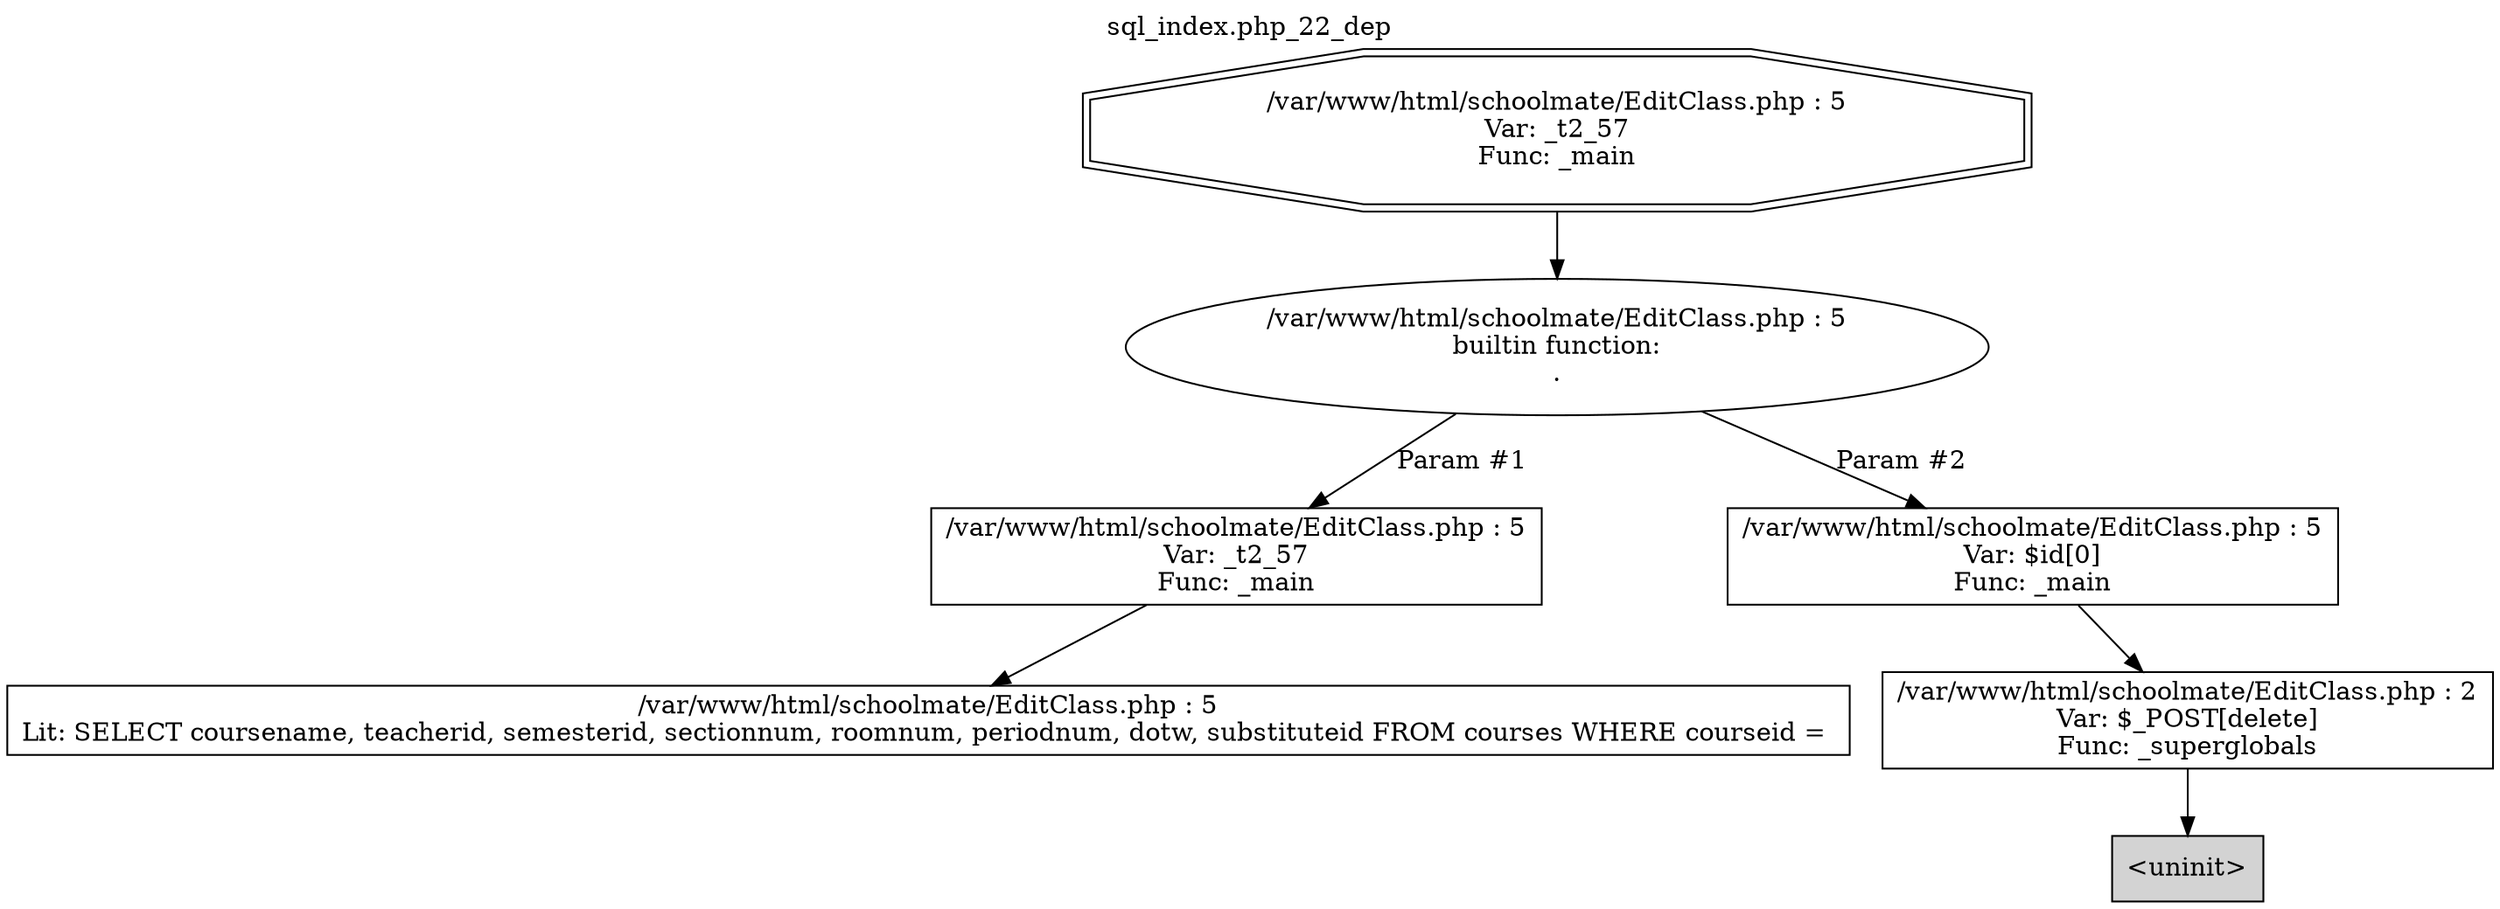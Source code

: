 digraph cfg {
  label="sql_index.php_22_dep";
  labelloc=t;
  n1 [shape=doubleoctagon, label="/var/www/html/schoolmate/EditClass.php : 5\nVar: _t2_57\nFunc: _main\n"];
  n2 [shape=ellipse, label="/var/www/html/schoolmate/EditClass.php : 5\nbuiltin function:\n.\n"];
  n3 [shape=box, label="/var/www/html/schoolmate/EditClass.php : 5\nVar: _t2_57\nFunc: _main\n"];
  n4 [shape=box, label="/var/www/html/schoolmate/EditClass.php : 5\nLit: SELECT coursename, teacherid, semesterid, sectionnum, roomnum, periodnum, dotw, substituteid FROM courses WHERE courseid = \n"];
  n5 [shape=box, label="/var/www/html/schoolmate/EditClass.php : 5\nVar: $id[0]\nFunc: _main\n"];
  n6 [shape=box, label="/var/www/html/schoolmate/EditClass.php : 2\nVar: $_POST[delete]\nFunc: _superglobals\n"];
  n7 [shape=box, label="<uninit>",style=filled];
  n1 -> n2;
  n3 -> n4;
  n2 -> n3[label="Param #1"];
  n2 -> n5[label="Param #2"];
  n6 -> n7;
  n5 -> n6;
}
